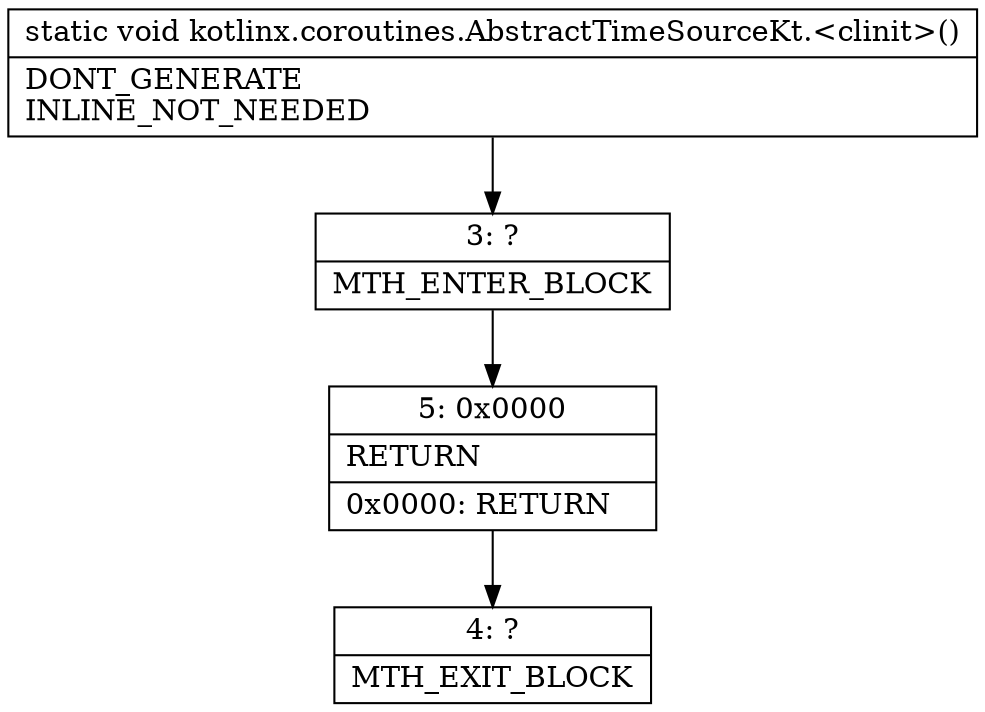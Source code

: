 digraph "CFG forkotlinx.coroutines.AbstractTimeSourceKt.\<clinit\>()V" {
Node_3 [shape=record,label="{3\:\ ?|MTH_ENTER_BLOCK\l}"];
Node_5 [shape=record,label="{5\:\ 0x0000|RETURN\l|0x0000: RETURN   \l}"];
Node_4 [shape=record,label="{4\:\ ?|MTH_EXIT_BLOCK\l}"];
MethodNode[shape=record,label="{static void kotlinx.coroutines.AbstractTimeSourceKt.\<clinit\>()  | DONT_GENERATE\lINLINE_NOT_NEEDED\l}"];
MethodNode -> Node_3;Node_3 -> Node_5;
Node_5 -> Node_4;
}

